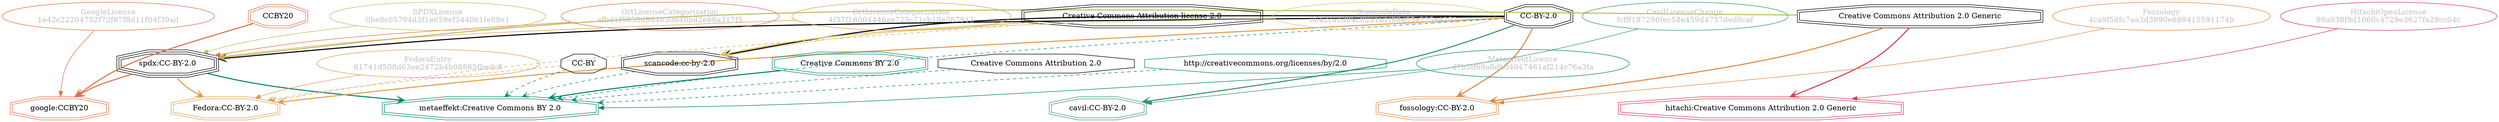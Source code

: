 strict digraph {
    node [shape=box];
    graph [splines=curved];
    777 [label="SPDXLicense\n0be8c05794d3f1e659ef344061fe88e1"
        ,fontcolor=gray
        ,color="#b8bf62"
        ,fillcolor="beige;1"
        ,shape=ellipse];
    778 [label="spdx:CC-BY-2.0"
        ,shape=tripleoctagon];
    779 [label="CC-BY-2.0"
        ,shape=doubleoctagon];
    780 [label="Creative Commons Attribution 2.0 Generic"
        ,shape=doubleoctagon];
    5515 [label="GoogleLicense\n1e42c22204752f72f87f8d11f04f39ad"
         ,fontcolor=gray
         ,color="#e06f45"
         ,fillcolor="beige;1"
         ,shape=ellipse];
    5516 [label="google:CCBY20"
         ,color="#e06f45"
         ,shape=doubleoctagon];
    5517 [label=CCBY20
         ,color="#e06f45"
         ,shape=doubleoctagon];
    6060 [label="CC-BY"
         ,shape=octagon];
    6063 [label="FedoraEntry\n61741d508d63ee2472b4b08865fbedc8"
         ,fontcolor=gray
         ,color="#e09d4b"
         ,fillcolor="beige;1"
         ,shape=ellipse];
    6064 [label="Fedora:CC-BY-2.0"
         ,color="#e09d4b"
         ,shape=doubleoctagon];
    6065 [label="Creative Commons Attribution license 2.0"
         ,shape=doubleoctagon];
    13236 [label="ScancodeData\n06a2ca1d06c0251b1f88d55a225e4252"
          ,fontcolor=gray
          ,color="#dac767"
          ,fillcolor="beige;1"
          ,shape=ellipse];
    13237 [label="scancode:cc-by-2.0"
          ,shape=doubleoctagon];
    26796 [label="Fossology\n4ca9f58fc7aa3d3990e689415591174b"
          ,fontcolor=gray
          ,color="#e18745"
          ,fillcolor="beige;1"
          ,shape=ellipse];
    26797 [label="fossology:CC-BY-2.0"
          ,color="#e18745"
          ,shape=doubleoctagon];
    28562 [label="OrtLicenseCategorization\nafbd1f5858d8d4830840bd2e68a317f5"
          ,fontcolor=gray
          ,color="#e06f45"
          ,fillcolor="beige;1"
          ,shape=ellipse];
    35400 [label="OrtLicenseCategorization\n4f37f16004446ae725c71cb18e387913"
          ,fontcolor=gray
          ,color="#e09d4b"
          ,fillcolor="beige;1"
          ,shape=ellipse];
    36533 [label="CavilLicenseChange\nfcfff187290fec58e459d4757ded0caf"
          ,fontcolor=gray
          ,color="#379469"
          ,fillcolor="beige;1"
          ,shape=ellipse];
    36534 [label="cavil:CC-BY-2.0"
          ,color="#379469"
          ,shape=doubleoctagon];
    40310 [label="MetaeffektLicense\nd7b5ff69a8dbd4947461af214c76a3fa"
          ,fontcolor=gray
          ,color="#00876c"
          ,fillcolor="beige;1"
          ,shape=ellipse];
    40311 [label="metaeffekt:Creative Commons BY 2.0"
          ,color="#00876c"
          ,shape=doubleoctagon];
    40312 [label="Creative Commons BY 2.0"
          ,color="#00876c"
          ,shape=doubleoctagon];
    40313 [label="Creative Commons Attribution 2.0"
          ,shape=octagon];
    40314 [label="http://creativecommons.org/licenses/by/2.0"
          ,color="#00876c"
          ,shape=octagon];
    52273 [label="HitachiOpenLicense\n98a038f9d1060c4729e3627fa29cc04c"
          ,fontcolor=gray
          ,color="#d43d51"
          ,fillcolor="beige;1"
          ,shape=ellipse];
    52274 [label="hitachi:Creative Commons Attribution 2.0 Generic"
          ,color="#d43d51"
          ,shape=doubleoctagon];
    777 -> 778 [weight=0.5
               ,color="#b8bf62"];
    778 -> 5516 [style=bold
                ,arrowhead=vee
                ,weight=0.7
                ,color="#e06f45"];
    778 -> 6064 [style=bold
                ,arrowhead=vee
                ,weight=0.7
                ,color="#e09d4b"];
    778 -> 40311 [style=bold
                 ,arrowhead=vee
                 ,weight=0.7
                 ,color="#00876c"];
    779 -> 778 [style=bold
               ,arrowhead=vee
               ,weight=0.7];
    779 -> 6064 [style=bold
                ,arrowhead=vee
                ,weight=0.7
                ,color="#e09d4b"];
    779 -> 13237 [style=bold
                 ,arrowhead=vee
                 ,weight=0.7];
    779 -> 26797 [style=bold
                 ,arrowhead=vee
                 ,weight=0.7
                 ,color="#e18745"];
    779 -> 36534 [style=bold
                 ,arrowhead=vee
                 ,weight=0.7
                 ,color="#379469"];
    779 -> 36534 [style=bold
                 ,arrowhead=vee
                 ,weight=0.7
                 ,color="#379469"];
    779 -> 40311 [style=dashed
                 ,arrowhead=vee
                 ,weight=0.5
                 ,color="#00876c"];
    780 -> 778 [style=bold
               ,arrowhead=vee
               ,weight=0.7
               ,color="#b8bf62"];
    780 -> 26797 [style=bold
                 ,arrowhead=vee
                 ,weight=0.7
                 ,color="#e18745"];
    780 -> 52274 [style=bold
                 ,arrowhead=vee
                 ,weight=0.7
                 ,color="#d43d51"];
    5515 -> 5516 [weight=0.5
                 ,color="#e06f45"];
    5517 -> 5516 [style=bold
                 ,arrowhead=vee
                 ,weight=0.7
                 ,color="#e06f45"];
    6060 -> 6064 [style=dashed
                 ,arrowhead=vee
                 ,weight=0.5
                 ,color="#e09d4b"];
    6060 -> 40311 [style=dashed
                  ,arrowhead=vee
                  ,weight=0.5
                  ,color="#00876c"];
    6063 -> 6064 [weight=0.5
                 ,color="#e09d4b"];
    6065 -> 6064 [style=dashed
                 ,arrowhead=vee
                 ,weight=0.5
                 ,color="#e09d4b"];
    6065 -> 13237 [style=bold
                  ,arrowhead=vee
                  ,weight=0.7
                  ,color="#dac767"];
    13236 -> 13237 [weight=0.5
                   ,color="#dac767"];
    13237 -> 40311 [style=dashed
                   ,arrowhead=vee
                   ,weight=0.5
                   ,color="#00876c"];
    26796 -> 26797 [weight=0.5
                   ,color="#e18745"];
    28562 -> 778 [weight=0.5
                 ,color="#e06f45"];
    35400 -> 778 [weight=0.5
                 ,color="#e09d4b"];
    36533 -> 36534 [weight=0.5
                   ,color="#379469"];
    40310 -> 40311 [weight=0.5
                   ,color="#00876c"];
    40312 -> 40311 [style=bold
                   ,arrowhead=vee
                   ,weight=0.7
                   ,color="#00876c"];
    40313 -> 40311 [style=dashed
                   ,arrowhead=vee
                   ,weight=0.5
                   ,color="#00876c"];
    40314 -> 40311 [style=dashed
                   ,arrowhead=vee
                   ,weight=0.5
                   ,color="#00876c"];
    52273 -> 52274 [weight=0.5
                   ,color="#d43d51"];
}
